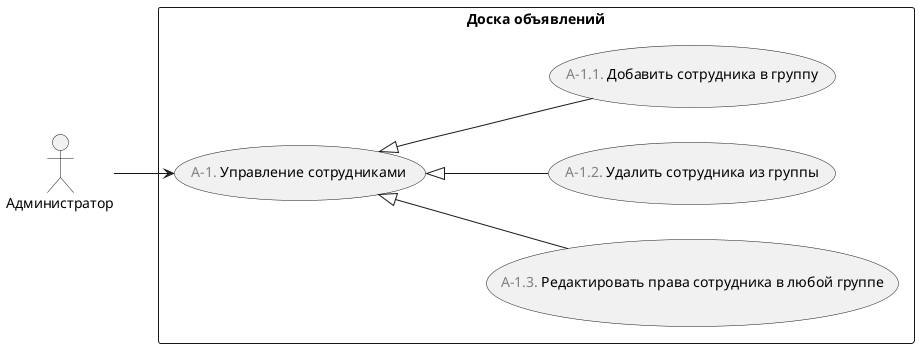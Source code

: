 ﻿@startuml
'https://plantuml.com/use-case-diagram

left to right direction

:Администратор: as admin

rectangle "Доска объявлений" {
    (<font color="gray">A-1.</font> Управление сотрудниками) as manage_employees

    admin --> manage_employees
    manage_employees <|-- (<font color="gray">A-1.3.</font> Редактировать права сотрудника в любой группе)
    manage_employees <|-- (<font color="gray">A-1.2.</font> Удалить сотрудника из группы) 
    manage_employees <|-- (<font color="gray">A-1.1.</font> Добавить сотрудника в группу) 
}

@enduml